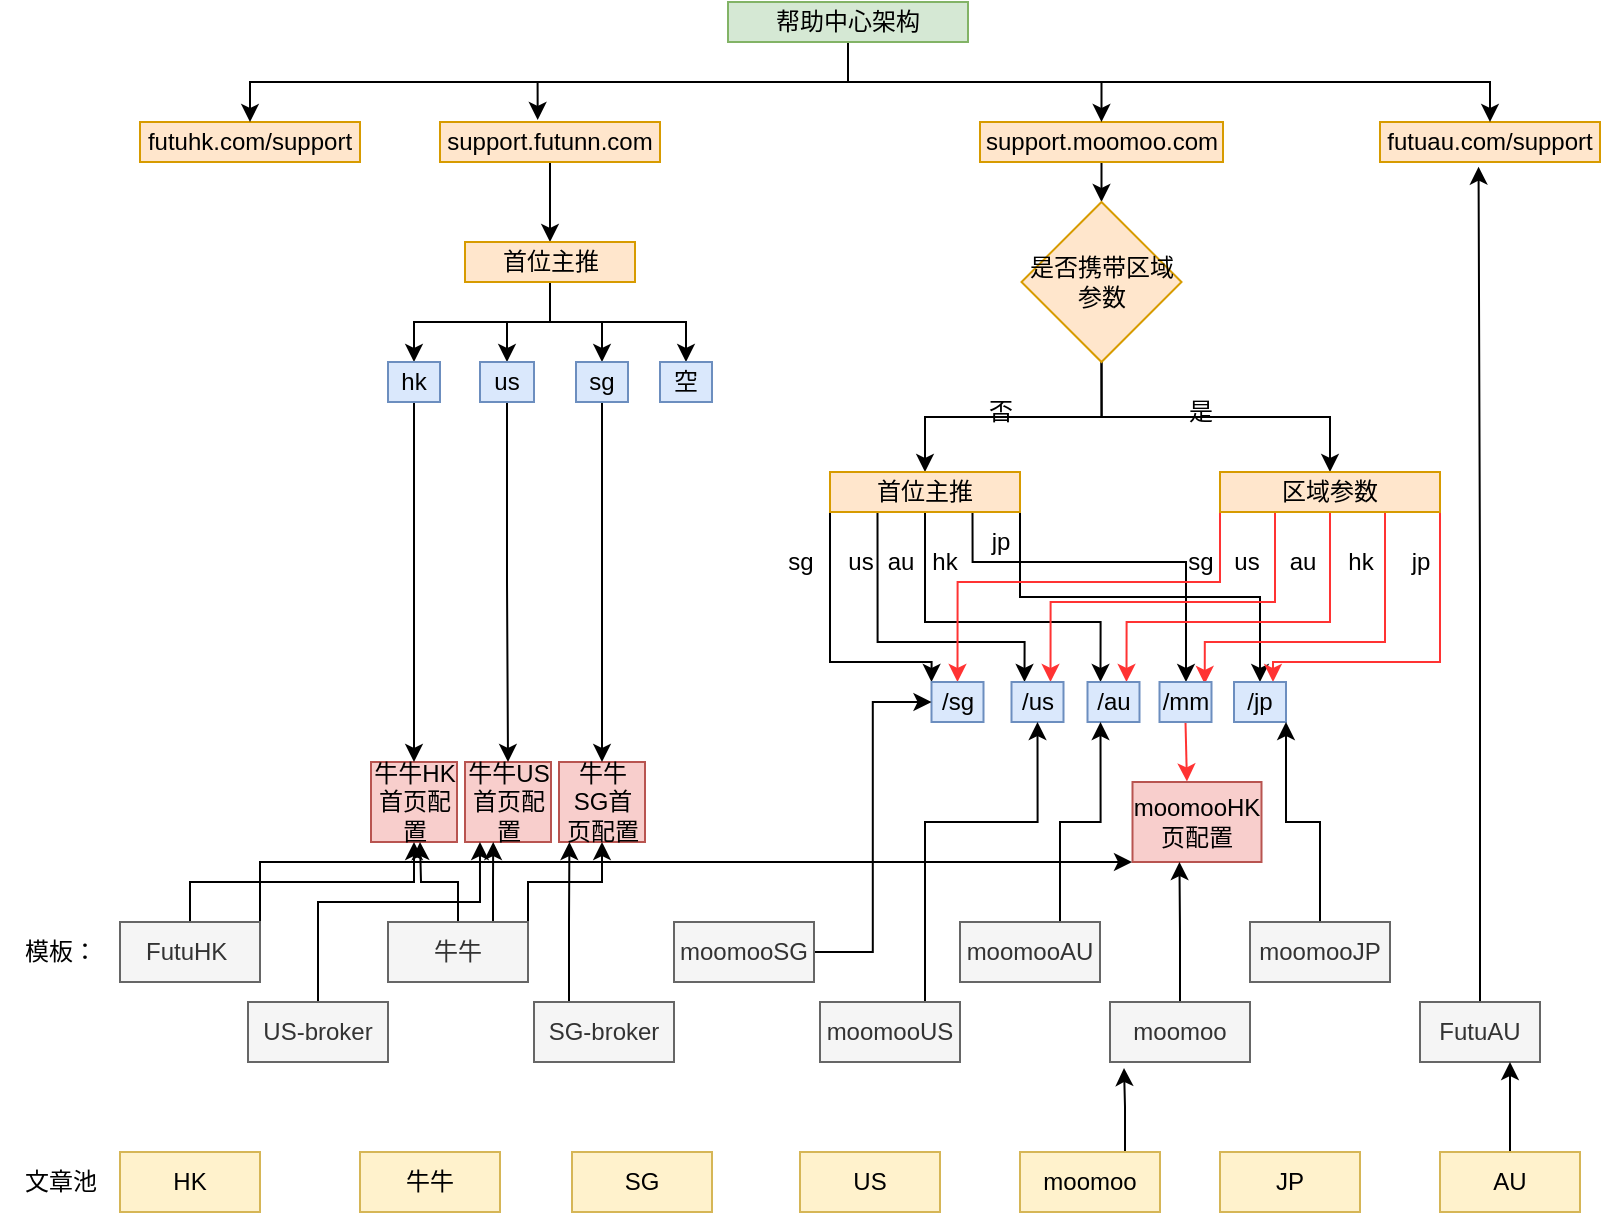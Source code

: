 <mxfile version="20.3.2" type="github">
  <diagram id="y-GwCPaITbIZHPMvpnQi" name="第 1 页">
    <mxGraphModel dx="1692" dy="456" grid="1" gridSize="10" guides="1" tooltips="1" connect="1" arrows="1" fold="1" page="1" pageScale="1" pageWidth="827" pageHeight="1169" math="0" shadow="0">
      <root>
        <mxCell id="0" />
        <mxCell id="1" parent="0" />
        <mxCell id="VE92HPekBiB7pLZRxwOt-1" value="futuhk.com/support" style="rounded=0;whiteSpace=wrap;html=1;fillColor=#ffe6cc;strokeColor=#d79b00;" parent="1" vertex="1">
          <mxGeometry x="60" y="80" width="110" height="20" as="geometry" />
        </mxCell>
        <mxCell id="VE92HPekBiB7pLZRxwOt-12" value="" style="edgeStyle=orthogonalEdgeStyle;rounded=0;orthogonalLoop=1;jettySize=auto;html=1;" parent="1" source="VE92HPekBiB7pLZRxwOt-2" target="VE92HPekBiB7pLZRxwOt-11" edge="1">
          <mxGeometry relative="1" as="geometry" />
        </mxCell>
        <mxCell id="VE92HPekBiB7pLZRxwOt-2" value="support.futunn.com" style="rounded=0;whiteSpace=wrap;html=1;fillColor=#ffe6cc;strokeColor=#d79b00;" parent="1" vertex="1">
          <mxGeometry x="210" y="80" width="110" height="20" as="geometry" />
        </mxCell>
        <mxCell id="VE92HPekBiB7pLZRxwOt-14" value="" style="edgeStyle=orthogonalEdgeStyle;rounded=0;orthogonalLoop=1;jettySize=auto;html=1;" parent="1" source="VE92HPekBiB7pLZRxwOt-3" target="VE92HPekBiB7pLZRxwOt-13" edge="1">
          <mxGeometry relative="1" as="geometry" />
        </mxCell>
        <mxCell id="VE92HPekBiB7pLZRxwOt-3" value="support.moomoo.com" style="rounded=0;whiteSpace=wrap;html=1;fillColor=#ffe6cc;strokeColor=#d79b00;" parent="1" vertex="1">
          <mxGeometry x="480" y="80" width="121.5" height="20" as="geometry" />
        </mxCell>
        <mxCell id="VE92HPekBiB7pLZRxwOt-4" value="futuau.com/support" style="rounded=0;whiteSpace=wrap;html=1;fillColor=#ffe6cc;strokeColor=#d79b00;" parent="1" vertex="1">
          <mxGeometry x="680" y="80" width="110" height="20" as="geometry" />
        </mxCell>
        <mxCell id="VE92HPekBiB7pLZRxwOt-7" style="edgeStyle=orthogonalEdgeStyle;rounded=0;orthogonalLoop=1;jettySize=auto;html=1;exitX=0.5;exitY=1;exitDx=0;exitDy=0;entryX=0.444;entryY=-0.05;entryDx=0;entryDy=0;entryPerimeter=0;" parent="1" source="VE92HPekBiB7pLZRxwOt-5" target="VE92HPekBiB7pLZRxwOt-2" edge="1">
          <mxGeometry relative="1" as="geometry" />
        </mxCell>
        <mxCell id="VE92HPekBiB7pLZRxwOt-8" style="edgeStyle=orthogonalEdgeStyle;rounded=0;orthogonalLoop=1;jettySize=auto;html=1;exitX=0.5;exitY=1;exitDx=0;exitDy=0;entryX=0.5;entryY=0;entryDx=0;entryDy=0;" parent="1" source="VE92HPekBiB7pLZRxwOt-5" target="VE92HPekBiB7pLZRxwOt-1" edge="1">
          <mxGeometry relative="1" as="geometry" />
        </mxCell>
        <mxCell id="VE92HPekBiB7pLZRxwOt-9" style="edgeStyle=orthogonalEdgeStyle;rounded=0;orthogonalLoop=1;jettySize=auto;html=1;exitX=0.5;exitY=1;exitDx=0;exitDy=0;" parent="1" source="VE92HPekBiB7pLZRxwOt-5" target="VE92HPekBiB7pLZRxwOt-3" edge="1">
          <mxGeometry relative="1" as="geometry" />
        </mxCell>
        <mxCell id="VE92HPekBiB7pLZRxwOt-10" style="edgeStyle=orthogonalEdgeStyle;rounded=0;orthogonalLoop=1;jettySize=auto;html=1;exitX=0.5;exitY=1;exitDx=0;exitDy=0;entryX=0.5;entryY=0;entryDx=0;entryDy=0;" parent="1" source="VE92HPekBiB7pLZRxwOt-5" target="VE92HPekBiB7pLZRxwOt-4" edge="1">
          <mxGeometry relative="1" as="geometry" />
        </mxCell>
        <mxCell id="VE92HPekBiB7pLZRxwOt-5" value="帮助中心架构" style="rounded=0;whiteSpace=wrap;html=1;fillColor=#d5e8d4;strokeColor=#82b366;" parent="1" vertex="1">
          <mxGeometry x="354" y="20" width="120" height="20" as="geometry" />
        </mxCell>
        <mxCell id="VE92HPekBiB7pLZRxwOt-73" style="edgeStyle=orthogonalEdgeStyle;rounded=0;orthogonalLoop=1;jettySize=auto;html=1;exitX=0.5;exitY=1;exitDx=0;exitDy=0;" parent="1" source="VE92HPekBiB7pLZRxwOt-11" target="VE92HPekBiB7pLZRxwOt-46" edge="1">
          <mxGeometry relative="1" as="geometry" />
        </mxCell>
        <mxCell id="VE92HPekBiB7pLZRxwOt-74" style="edgeStyle=orthogonalEdgeStyle;rounded=0;orthogonalLoop=1;jettySize=auto;html=1;exitX=0.5;exitY=1;exitDx=0;exitDy=0;entryX=0.5;entryY=0;entryDx=0;entryDy=0;" parent="1" source="VE92HPekBiB7pLZRxwOt-11" target="VE92HPekBiB7pLZRxwOt-47" edge="1">
          <mxGeometry relative="1" as="geometry" />
        </mxCell>
        <mxCell id="VE92HPekBiB7pLZRxwOt-75" style="edgeStyle=orthogonalEdgeStyle;rounded=0;orthogonalLoop=1;jettySize=auto;html=1;exitX=0.5;exitY=1;exitDx=0;exitDy=0;entryX=0.5;entryY=0;entryDx=0;entryDy=0;" parent="1" source="VE92HPekBiB7pLZRxwOt-11" target="VE92HPekBiB7pLZRxwOt-48" edge="1">
          <mxGeometry relative="1" as="geometry" />
        </mxCell>
        <mxCell id="VE92HPekBiB7pLZRxwOt-76" style="edgeStyle=orthogonalEdgeStyle;rounded=0;orthogonalLoop=1;jettySize=auto;html=1;exitX=0.5;exitY=1;exitDx=0;exitDy=0;entryX=0.5;entryY=0;entryDx=0;entryDy=0;" parent="1" source="VE92HPekBiB7pLZRxwOt-11" target="VE92HPekBiB7pLZRxwOt-49" edge="1">
          <mxGeometry relative="1" as="geometry" />
        </mxCell>
        <mxCell id="VE92HPekBiB7pLZRxwOt-11" value="首位主推" style="whiteSpace=wrap;html=1;fillColor=#ffe6cc;strokeColor=#d79b00;rounded=0;" parent="1" vertex="1">
          <mxGeometry x="222.5" y="140" width="85" height="20" as="geometry" />
        </mxCell>
        <mxCell id="VE92HPekBiB7pLZRxwOt-18" style="edgeStyle=orthogonalEdgeStyle;rounded=0;orthogonalLoop=1;jettySize=auto;html=1;exitX=0.5;exitY=1;exitDx=0;exitDy=0;entryX=0.5;entryY=0;entryDx=0;entryDy=0;" parent="1" source="VE92HPekBiB7pLZRxwOt-13" target="VE92HPekBiB7pLZRxwOt-15" edge="1">
          <mxGeometry relative="1" as="geometry" />
        </mxCell>
        <mxCell id="VE92HPekBiB7pLZRxwOt-19" style="edgeStyle=orthogonalEdgeStyle;rounded=0;orthogonalLoop=1;jettySize=auto;html=1;exitX=0.5;exitY=1;exitDx=0;exitDy=0;" parent="1" source="VE92HPekBiB7pLZRxwOt-13" target="VE92HPekBiB7pLZRxwOt-16" edge="1">
          <mxGeometry relative="1" as="geometry" />
        </mxCell>
        <mxCell id="VE92HPekBiB7pLZRxwOt-13" value="是否携带区域参数" style="rhombus;whiteSpace=wrap;html=1;fillColor=#ffe6cc;strokeColor=#d79b00;" parent="1" vertex="1">
          <mxGeometry x="500.75" y="120" width="80" height="80" as="geometry" />
        </mxCell>
        <mxCell id="VE92HPekBiB7pLZRxwOt-107" style="edgeStyle=orthogonalEdgeStyle;rounded=0;orthogonalLoop=1;jettySize=auto;html=1;exitX=0;exitY=1;exitDx=0;exitDy=0;entryX=0;entryY=0;entryDx=0;entryDy=0;" parent="1" source="VE92HPekBiB7pLZRxwOt-15" target="VE92HPekBiB7pLZRxwOt-28" edge="1">
          <mxGeometry relative="1" as="geometry">
            <Array as="points">
              <mxPoint x="405" y="350" />
              <mxPoint x="456" y="350" />
            </Array>
          </mxGeometry>
        </mxCell>
        <mxCell id="VE92HPekBiB7pLZRxwOt-113" style="edgeStyle=orthogonalEdgeStyle;rounded=0;orthogonalLoop=1;jettySize=auto;html=1;exitX=0.25;exitY=1;exitDx=0;exitDy=0;entryX=0.25;entryY=0;entryDx=0;entryDy=0;strokeColor=#000000;" parent="1" source="VE92HPekBiB7pLZRxwOt-15" target="VE92HPekBiB7pLZRxwOt-29" edge="1">
          <mxGeometry relative="1" as="geometry">
            <Array as="points">
              <mxPoint x="429" y="340" />
              <mxPoint x="502" y="340" />
            </Array>
          </mxGeometry>
        </mxCell>
        <mxCell id="VE92HPekBiB7pLZRxwOt-114" style="edgeStyle=orthogonalEdgeStyle;rounded=0;orthogonalLoop=1;jettySize=auto;html=1;exitX=0.5;exitY=1;exitDx=0;exitDy=0;entryX=0.25;entryY=0;entryDx=0;entryDy=0;strokeColor=#000000;" parent="1" source="VE92HPekBiB7pLZRxwOt-15" target="VE92HPekBiB7pLZRxwOt-30" edge="1">
          <mxGeometry relative="1" as="geometry">
            <Array as="points">
              <mxPoint x="453" y="330" />
              <mxPoint x="540" y="330" />
            </Array>
          </mxGeometry>
        </mxCell>
        <mxCell id="VE92HPekBiB7pLZRxwOt-115" style="edgeStyle=orthogonalEdgeStyle;rounded=0;orthogonalLoop=1;jettySize=auto;html=1;exitX=0.75;exitY=1;exitDx=0;exitDy=0;strokeColor=#000000;" parent="1" source="VE92HPekBiB7pLZRxwOt-15" target="VE92HPekBiB7pLZRxwOt-31" edge="1">
          <mxGeometry relative="1" as="geometry">
            <Array as="points">
              <mxPoint x="476" y="300" />
              <mxPoint x="583" y="300" />
            </Array>
          </mxGeometry>
        </mxCell>
        <mxCell id="VE92HPekBiB7pLZRxwOt-116" style="edgeStyle=orthogonalEdgeStyle;rounded=0;orthogonalLoop=1;jettySize=auto;html=1;exitX=1;exitY=1;exitDx=0;exitDy=0;strokeColor=#000000;" parent="1" source="VE92HPekBiB7pLZRxwOt-15" target="VE92HPekBiB7pLZRxwOt-32" edge="1">
          <mxGeometry relative="1" as="geometry" />
        </mxCell>
        <mxCell id="VE92HPekBiB7pLZRxwOt-15" value="首位主推" style="whiteSpace=wrap;html=1;fillColor=#ffe6cc;strokeColor=#d79b00;rounded=0;" parent="1" vertex="1">
          <mxGeometry x="405" y="255" width="95" height="20" as="geometry" />
        </mxCell>
        <mxCell id="VE92HPekBiB7pLZRxwOt-117" style="edgeStyle=orthogonalEdgeStyle;rounded=0;orthogonalLoop=1;jettySize=auto;html=1;exitX=0;exitY=1;exitDx=0;exitDy=0;entryX=0.5;entryY=0;entryDx=0;entryDy=0;strokeColor=#FF3333;" parent="1" source="VE92HPekBiB7pLZRxwOt-16" target="VE92HPekBiB7pLZRxwOt-28" edge="1">
          <mxGeometry relative="1" as="geometry">
            <Array as="points">
              <mxPoint x="600" y="310" />
              <mxPoint x="469" y="310" />
            </Array>
          </mxGeometry>
        </mxCell>
        <mxCell id="VE92HPekBiB7pLZRxwOt-119" style="edgeStyle=orthogonalEdgeStyle;rounded=0;orthogonalLoop=1;jettySize=auto;html=1;exitX=0.25;exitY=1;exitDx=0;exitDy=0;entryX=0.75;entryY=0;entryDx=0;entryDy=0;strokeColor=#FF3333;" parent="1" source="VE92HPekBiB7pLZRxwOt-16" target="VE92HPekBiB7pLZRxwOt-29" edge="1">
          <mxGeometry relative="1" as="geometry">
            <Array as="points">
              <mxPoint x="628" y="320" />
              <mxPoint x="515" y="320" />
            </Array>
          </mxGeometry>
        </mxCell>
        <mxCell id="VE92HPekBiB7pLZRxwOt-120" style="edgeStyle=orthogonalEdgeStyle;rounded=0;orthogonalLoop=1;jettySize=auto;html=1;exitX=0.5;exitY=1;exitDx=0;exitDy=0;entryX=0.75;entryY=0;entryDx=0;entryDy=0;strokeColor=#FF3333;" parent="1" source="VE92HPekBiB7pLZRxwOt-16" target="VE92HPekBiB7pLZRxwOt-30" edge="1">
          <mxGeometry relative="1" as="geometry">
            <Array as="points">
              <mxPoint x="655" y="330" />
              <mxPoint x="553" y="330" />
            </Array>
          </mxGeometry>
        </mxCell>
        <mxCell id="VE92HPekBiB7pLZRxwOt-121" style="edgeStyle=orthogonalEdgeStyle;rounded=0;orthogonalLoop=1;jettySize=auto;html=1;exitX=0.75;exitY=1;exitDx=0;exitDy=0;entryX=0.87;entryY=0.05;entryDx=0;entryDy=0;entryPerimeter=0;strokeColor=#FF3333;" parent="1" source="VE92HPekBiB7pLZRxwOt-16" target="VE92HPekBiB7pLZRxwOt-31" edge="1">
          <mxGeometry relative="1" as="geometry">
            <Array as="points">
              <mxPoint x="683" y="340" />
              <mxPoint x="592" y="340" />
            </Array>
          </mxGeometry>
        </mxCell>
        <mxCell id="VE92HPekBiB7pLZRxwOt-123" style="edgeStyle=orthogonalEdgeStyle;rounded=0;orthogonalLoop=1;jettySize=auto;html=1;exitX=1;exitY=1;exitDx=0;exitDy=0;entryX=0.75;entryY=0;entryDx=0;entryDy=0;strokeColor=#FF3333;" parent="1" source="VE92HPekBiB7pLZRxwOt-16" target="VE92HPekBiB7pLZRxwOt-32" edge="1">
          <mxGeometry relative="1" as="geometry">
            <Array as="points">
              <mxPoint x="710" y="350" />
              <mxPoint x="627" y="350" />
            </Array>
          </mxGeometry>
        </mxCell>
        <mxCell id="VE92HPekBiB7pLZRxwOt-16" value="区域参数" style="whiteSpace=wrap;html=1;fillColor=#ffe6cc;strokeColor=#d79b00;rounded=0;" parent="1" vertex="1">
          <mxGeometry x="600" y="255" width="110" height="20" as="geometry" />
        </mxCell>
        <mxCell id="VE92HPekBiB7pLZRxwOt-28" value="/sg" style="rounded=0;whiteSpace=wrap;html=1;fillColor=#dae8fc;strokeColor=#6c8ebf;" parent="1" vertex="1">
          <mxGeometry x="455.75" y="360" width="26" height="20" as="geometry" />
        </mxCell>
        <mxCell id="VE92HPekBiB7pLZRxwOt-29" value="/us" style="rounded=0;whiteSpace=wrap;html=1;fillColor=#dae8fc;strokeColor=#6c8ebf;" parent="1" vertex="1">
          <mxGeometry x="495.75" y="360" width="26" height="20" as="geometry" />
        </mxCell>
        <mxCell id="VE92HPekBiB7pLZRxwOt-30" value="/au" style="rounded=0;whiteSpace=wrap;html=1;fillColor=#dae8fc;strokeColor=#6c8ebf;" parent="1" vertex="1">
          <mxGeometry x="533.75" y="360" width="26" height="20" as="geometry" />
        </mxCell>
        <mxCell id="VE92HPekBiB7pLZRxwOt-127" style="edgeStyle=orthogonalEdgeStyle;rounded=0;orthogonalLoop=1;jettySize=auto;html=1;exitX=0.5;exitY=1;exitDx=0;exitDy=0;entryX=0.422;entryY=-0.007;entryDx=0;entryDy=0;entryPerimeter=0;strokeColor=#FF3333;" parent="1" source="VE92HPekBiB7pLZRxwOt-31" target="VE92HPekBiB7pLZRxwOt-41" edge="1">
          <mxGeometry relative="1" as="geometry" />
        </mxCell>
        <mxCell id="VE92HPekBiB7pLZRxwOt-31" value="/mm" style="rounded=0;whiteSpace=wrap;html=1;fillColor=#dae8fc;strokeColor=#6c8ebf;" parent="1" vertex="1">
          <mxGeometry x="569.75" y="360" width="26" height="20" as="geometry" />
        </mxCell>
        <mxCell id="VE92HPekBiB7pLZRxwOt-32" value="/jp" style="rounded=0;whiteSpace=wrap;html=1;fillColor=#dae8fc;strokeColor=#6c8ebf;" parent="1" vertex="1">
          <mxGeometry x="607" y="360" width="26" height="20" as="geometry" />
        </mxCell>
        <mxCell id="VE92HPekBiB7pLZRxwOt-38" value="牛牛HK首页配置" style="rounded=0;whiteSpace=wrap;html=1;fillColor=#f8cecc;strokeColor=#b85450;" parent="1" vertex="1">
          <mxGeometry x="175.5" y="400" width="43" height="40" as="geometry" />
        </mxCell>
        <mxCell id="VE92HPekBiB7pLZRxwOt-39" value="牛牛US首页配置" style="rounded=0;whiteSpace=wrap;html=1;fillColor=#f8cecc;strokeColor=#b85450;" parent="1" vertex="1">
          <mxGeometry x="222.5" y="400" width="43" height="40" as="geometry" />
        </mxCell>
        <mxCell id="VE92HPekBiB7pLZRxwOt-40" value="牛牛SG首页配置" style="rounded=0;whiteSpace=wrap;html=1;fillColor=#f8cecc;strokeColor=#b85450;" parent="1" vertex="1">
          <mxGeometry x="269.5" y="400" width="43" height="40" as="geometry" />
        </mxCell>
        <mxCell id="VE92HPekBiB7pLZRxwOt-41" value="moomooHK页配置" style="rounded=0;whiteSpace=wrap;html=1;fillColor=#f8cecc;strokeColor=#b85450;" parent="1" vertex="1">
          <mxGeometry x="556.25" y="410" width="64.5" height="40" as="geometry" />
        </mxCell>
        <mxCell id="VE92HPekBiB7pLZRxwOt-138" style="edgeStyle=orthogonalEdgeStyle;rounded=0;orthogonalLoop=1;jettySize=auto;html=1;exitX=0.5;exitY=0;exitDx=0;exitDy=0;entryX=0.5;entryY=1;entryDx=0;entryDy=0;strokeColor=#000000;" parent="1" source="VE92HPekBiB7pLZRxwOt-42" target="VE92HPekBiB7pLZRxwOt-38" edge="1">
          <mxGeometry relative="1" as="geometry" />
        </mxCell>
        <mxCell id="EvQ7YWi9N6gf9qi2319d-7" style="edgeStyle=orthogonalEdgeStyle;rounded=0;orthogonalLoop=1;jettySize=auto;html=1;exitX=1;exitY=0;exitDx=0;exitDy=0;" edge="1" parent="1" source="VE92HPekBiB7pLZRxwOt-42">
          <mxGeometry relative="1" as="geometry">
            <mxPoint x="556" y="450" as="targetPoint" />
            <Array as="points">
              <mxPoint x="120" y="450" />
              <mxPoint x="556" y="450" />
            </Array>
          </mxGeometry>
        </mxCell>
        <mxCell id="VE92HPekBiB7pLZRxwOt-42" value="FutuHK&amp;nbsp;" style="rounded=0;whiteSpace=wrap;html=1;fillColor=#f5f5f5;fontColor=#333333;strokeColor=#666666;" parent="1" vertex="1">
          <mxGeometry x="50" y="480" width="70" height="30" as="geometry" />
        </mxCell>
        <mxCell id="VE92HPekBiB7pLZRxwOt-45" value="模板：" style="text;html=1;align=center;verticalAlign=middle;resizable=0;points=[];autosize=1;strokeColor=none;fillColor=none;" parent="1" vertex="1">
          <mxGeometry x="-10" y="480" width="60" height="30" as="geometry" />
        </mxCell>
        <mxCell id="VE92HPekBiB7pLZRxwOt-77" style="edgeStyle=orthogonalEdgeStyle;rounded=0;orthogonalLoop=1;jettySize=auto;html=1;exitX=0.5;exitY=1;exitDx=0;exitDy=0;entryX=0.5;entryY=0;entryDx=0;entryDy=0;" parent="1" source="VE92HPekBiB7pLZRxwOt-46" target="VE92HPekBiB7pLZRxwOt-38" edge="1">
          <mxGeometry relative="1" as="geometry" />
        </mxCell>
        <mxCell id="VE92HPekBiB7pLZRxwOt-46" value="hk" style="rounded=0;whiteSpace=wrap;html=1;fillColor=#dae8fc;strokeColor=#6c8ebf;" parent="1" vertex="1">
          <mxGeometry x="184" y="200" width="26" height="20" as="geometry" />
        </mxCell>
        <mxCell id="VE92HPekBiB7pLZRxwOt-78" style="edgeStyle=orthogonalEdgeStyle;rounded=0;orthogonalLoop=1;jettySize=auto;html=1;exitX=0.5;exitY=1;exitDx=0;exitDy=0;entryX=0.5;entryY=0;entryDx=0;entryDy=0;" parent="1" source="VE92HPekBiB7pLZRxwOt-47" target="VE92HPekBiB7pLZRxwOt-39" edge="1">
          <mxGeometry relative="1" as="geometry" />
        </mxCell>
        <mxCell id="VE92HPekBiB7pLZRxwOt-47" value="us" style="rounded=0;whiteSpace=wrap;html=1;fillColor=#dae8fc;strokeColor=#6c8ebf;" parent="1" vertex="1">
          <mxGeometry x="230" y="200" width="27" height="20" as="geometry" />
        </mxCell>
        <mxCell id="VE92HPekBiB7pLZRxwOt-79" style="edgeStyle=orthogonalEdgeStyle;rounded=0;orthogonalLoop=1;jettySize=auto;html=1;exitX=0.5;exitY=1;exitDx=0;exitDy=0;entryX=0.5;entryY=0;entryDx=0;entryDy=0;" parent="1" source="VE92HPekBiB7pLZRxwOt-48" target="VE92HPekBiB7pLZRxwOt-40" edge="1">
          <mxGeometry relative="1" as="geometry" />
        </mxCell>
        <mxCell id="VE92HPekBiB7pLZRxwOt-48" value="sg" style="rounded=0;whiteSpace=wrap;html=1;fillColor=#dae8fc;strokeColor=#6c8ebf;" parent="1" vertex="1">
          <mxGeometry x="278" y="200" width="26" height="20" as="geometry" />
        </mxCell>
        <mxCell id="VE92HPekBiB7pLZRxwOt-49" value="空" style="rounded=0;whiteSpace=wrap;html=1;fillColor=#dae8fc;strokeColor=#6c8ebf;" parent="1" vertex="1">
          <mxGeometry x="320" y="200" width="26" height="20" as="geometry" />
        </mxCell>
        <mxCell id="VE92HPekBiB7pLZRxwOt-50" value="是" style="text;html=1;align=center;verticalAlign=middle;resizable=0;points=[];autosize=1;strokeColor=none;fillColor=none;" parent="1" vertex="1">
          <mxGeometry x="570" y="210" width="40" height="30" as="geometry" />
        </mxCell>
        <mxCell id="VE92HPekBiB7pLZRxwOt-51" value="否" style="text;html=1;align=center;verticalAlign=middle;resizable=0;points=[];autosize=1;strokeColor=none;fillColor=none;" parent="1" vertex="1">
          <mxGeometry x="470" y="210" width="40" height="30" as="geometry" />
        </mxCell>
        <mxCell id="EvQ7YWi9N6gf9qi2319d-4" style="edgeStyle=orthogonalEdgeStyle;rounded=0;orthogonalLoop=1;jettySize=auto;html=1;exitX=0.5;exitY=0;exitDx=0;exitDy=0;entryX=0.174;entryY=1;entryDx=0;entryDy=0;entryPerimeter=0;" edge="1" parent="1" source="VE92HPekBiB7pLZRxwOt-52" target="VE92HPekBiB7pLZRxwOt-39">
          <mxGeometry relative="1" as="geometry">
            <Array as="points">
              <mxPoint x="149" y="470" />
              <mxPoint x="230" y="470" />
            </Array>
          </mxGeometry>
        </mxCell>
        <mxCell id="VE92HPekBiB7pLZRxwOt-52" value="US-broker" style="rounded=0;whiteSpace=wrap;html=1;fillColor=#f5f5f5;fontColor=#333333;strokeColor=#666666;" parent="1" vertex="1">
          <mxGeometry x="114" y="520" width="70" height="30" as="geometry" />
        </mxCell>
        <mxCell id="VE92HPekBiB7pLZRxwOt-139" style="edgeStyle=orthogonalEdgeStyle;rounded=0;orthogonalLoop=1;jettySize=auto;html=1;exitX=0.5;exitY=0;exitDx=0;exitDy=0;strokeColor=#000000;" parent="1" source="VE92HPekBiB7pLZRxwOt-53" edge="1">
          <mxGeometry relative="1" as="geometry">
            <mxPoint x="200" y="440" as="targetPoint" />
          </mxGeometry>
        </mxCell>
        <mxCell id="VE92HPekBiB7pLZRxwOt-141" style="edgeStyle=orthogonalEdgeStyle;rounded=0;orthogonalLoop=1;jettySize=auto;html=1;exitX=1;exitY=0;exitDx=0;exitDy=0;entryX=0.5;entryY=1;entryDx=0;entryDy=0;strokeColor=#000000;" parent="1" source="VE92HPekBiB7pLZRxwOt-53" target="VE92HPekBiB7pLZRxwOt-40" edge="1">
          <mxGeometry relative="1" as="geometry" />
        </mxCell>
        <mxCell id="EvQ7YWi9N6gf9qi2319d-1" style="edgeStyle=orthogonalEdgeStyle;rounded=0;orthogonalLoop=1;jettySize=auto;html=1;exitX=0.75;exitY=0;exitDx=0;exitDy=0;entryX=0.328;entryY=1;entryDx=0;entryDy=0;entryPerimeter=0;" edge="1" parent="1" source="VE92HPekBiB7pLZRxwOt-53" target="VE92HPekBiB7pLZRxwOt-39">
          <mxGeometry relative="1" as="geometry" />
        </mxCell>
        <mxCell id="VE92HPekBiB7pLZRxwOt-53" value="牛牛" style="rounded=0;whiteSpace=wrap;html=1;fillColor=#f5f5f5;fontColor=#333333;strokeColor=#666666;" parent="1" vertex="1">
          <mxGeometry x="184" y="480" width="70" height="30" as="geometry" />
        </mxCell>
        <mxCell id="EvQ7YWi9N6gf9qi2319d-8" style="edgeStyle=orthogonalEdgeStyle;rounded=0;orthogonalLoop=1;jettySize=auto;html=1;entryX=0;entryY=0.5;entryDx=0;entryDy=0;" edge="1" parent="1" source="VE92HPekBiB7pLZRxwOt-54" target="VE92HPekBiB7pLZRxwOt-28">
          <mxGeometry relative="1" as="geometry" />
        </mxCell>
        <mxCell id="VE92HPekBiB7pLZRxwOt-54" value="moomooSG" style="rounded=0;whiteSpace=wrap;html=1;fillColor=#f5f5f5;fontColor=#333333;strokeColor=#666666;" parent="1" vertex="1">
          <mxGeometry x="327" y="480" width="70" height="30" as="geometry" />
        </mxCell>
        <mxCell id="EvQ7YWi9N6gf9qi2319d-3" style="edgeStyle=orthogonalEdgeStyle;rounded=0;orthogonalLoop=1;jettySize=auto;html=1;exitX=0.25;exitY=0;exitDx=0;exitDy=0;entryX=0.121;entryY=1;entryDx=0;entryDy=0;entryPerimeter=0;" edge="1" parent="1" source="VE92HPekBiB7pLZRxwOt-55" target="VE92HPekBiB7pLZRxwOt-40">
          <mxGeometry relative="1" as="geometry" />
        </mxCell>
        <mxCell id="VE92HPekBiB7pLZRxwOt-55" value="SG-broker" style="rounded=0;whiteSpace=wrap;html=1;fillColor=#f5f5f5;fontColor=#333333;strokeColor=#666666;" parent="1" vertex="1">
          <mxGeometry x="257" y="520" width="70" height="30" as="geometry" />
        </mxCell>
        <mxCell id="EvQ7YWi9N6gf9qi2319d-9" style="edgeStyle=orthogonalEdgeStyle;rounded=0;orthogonalLoop=1;jettySize=auto;html=1;exitX=0.75;exitY=0;exitDx=0;exitDy=0;entryX=0.5;entryY=1;entryDx=0;entryDy=0;" edge="1" parent="1" source="VE92HPekBiB7pLZRxwOt-56" target="VE92HPekBiB7pLZRxwOt-29">
          <mxGeometry relative="1" as="geometry">
            <Array as="points">
              <mxPoint x="453" y="430" />
              <mxPoint x="509" y="430" />
            </Array>
          </mxGeometry>
        </mxCell>
        <mxCell id="VE92HPekBiB7pLZRxwOt-56" value="moomooUS" style="rounded=0;whiteSpace=wrap;html=1;fillColor=#f5f5f5;fontColor=#333333;strokeColor=#666666;" parent="1" vertex="1">
          <mxGeometry x="400" y="520" width="70" height="30" as="geometry" />
        </mxCell>
        <mxCell id="EvQ7YWi9N6gf9qi2319d-10" style="edgeStyle=orthogonalEdgeStyle;rounded=0;orthogonalLoop=1;jettySize=auto;html=1;exitX=0.5;exitY=0;exitDx=0;exitDy=0;entryX=0.25;entryY=1;entryDx=0;entryDy=0;" edge="1" parent="1" source="VE92HPekBiB7pLZRxwOt-57" target="VE92HPekBiB7pLZRxwOt-30">
          <mxGeometry relative="1" as="geometry">
            <Array as="points">
              <mxPoint x="520" y="480" />
              <mxPoint x="520" y="430" />
              <mxPoint x="540" y="430" />
            </Array>
          </mxGeometry>
        </mxCell>
        <mxCell id="VE92HPekBiB7pLZRxwOt-57" value="moomooAU" style="rounded=0;whiteSpace=wrap;html=1;fillColor=#f5f5f5;fontColor=#333333;strokeColor=#666666;" parent="1" vertex="1">
          <mxGeometry x="470" y="480" width="70" height="30" as="geometry" />
        </mxCell>
        <mxCell id="EvQ7YWi9N6gf9qi2319d-6" style="edgeStyle=orthogonalEdgeStyle;rounded=0;orthogonalLoop=1;jettySize=auto;html=1;exitX=0.5;exitY=0;exitDx=0;exitDy=0;entryX=0.364;entryY=1;entryDx=0;entryDy=0;entryPerimeter=0;" edge="1" parent="1" source="VE92HPekBiB7pLZRxwOt-58" target="VE92HPekBiB7pLZRxwOt-41">
          <mxGeometry relative="1" as="geometry" />
        </mxCell>
        <mxCell id="VE92HPekBiB7pLZRxwOt-58" value="moomoo" style="rounded=0;whiteSpace=wrap;html=1;fillColor=#f5f5f5;fontColor=#333333;strokeColor=#666666;" parent="1" vertex="1">
          <mxGeometry x="545" y="520" width="70" height="30" as="geometry" />
        </mxCell>
        <mxCell id="EvQ7YWi9N6gf9qi2319d-5" style="edgeStyle=orthogonalEdgeStyle;rounded=0;orthogonalLoop=1;jettySize=auto;html=1;exitX=0.5;exitY=0;exitDx=0;exitDy=0;entryX=1;entryY=1;entryDx=0;entryDy=0;" edge="1" parent="1" source="VE92HPekBiB7pLZRxwOt-61" target="VE92HPekBiB7pLZRxwOt-32">
          <mxGeometry relative="1" as="geometry" />
        </mxCell>
        <mxCell id="VE92HPekBiB7pLZRxwOt-61" value="moomooJP" style="rounded=0;whiteSpace=wrap;html=1;fillColor=#f5f5f5;fontColor=#333333;strokeColor=#666666;" parent="1" vertex="1">
          <mxGeometry x="615" y="480" width="70" height="30" as="geometry" />
        </mxCell>
        <mxCell id="EvQ7YWi9N6gf9qi2319d-11" style="edgeStyle=orthogonalEdgeStyle;rounded=0;orthogonalLoop=1;jettySize=auto;html=1;entryX=0.448;entryY=1.117;entryDx=0;entryDy=0;entryPerimeter=0;" edge="1" parent="1" source="VE92HPekBiB7pLZRxwOt-62" target="VE92HPekBiB7pLZRxwOt-4">
          <mxGeometry relative="1" as="geometry" />
        </mxCell>
        <mxCell id="VE92HPekBiB7pLZRxwOt-62" value="FutuAU" style="rounded=0;whiteSpace=wrap;html=1;fillColor=#f5f5f5;fontColor=#333333;strokeColor=#666666;" parent="1" vertex="1">
          <mxGeometry x="700" y="520" width="60" height="30" as="geometry" />
        </mxCell>
        <mxCell id="VE92HPekBiB7pLZRxwOt-63" value="文章池" style="text;html=1;align=center;verticalAlign=middle;resizable=0;points=[];autosize=1;strokeColor=none;fillColor=none;" parent="1" vertex="1">
          <mxGeometry x="-10" y="595" width="60" height="30" as="geometry" />
        </mxCell>
        <mxCell id="VE92HPekBiB7pLZRxwOt-66" value="HK" style="rounded=0;whiteSpace=wrap;html=1;fillColor=#fff2cc;strokeColor=#d6b656;" parent="1" vertex="1">
          <mxGeometry x="50" y="595" width="70" height="30" as="geometry" />
        </mxCell>
        <mxCell id="VE92HPekBiB7pLZRxwOt-67" value="牛牛" style="rounded=0;whiteSpace=wrap;html=1;fillColor=#fff2cc;strokeColor=#d6b656;" parent="1" vertex="1">
          <mxGeometry x="170" y="595" width="70" height="30" as="geometry" />
        </mxCell>
        <mxCell id="VE92HPekBiB7pLZRxwOt-68" value="SG" style="rounded=0;whiteSpace=wrap;html=1;fillColor=#fff2cc;strokeColor=#d6b656;" parent="1" vertex="1">
          <mxGeometry x="276" y="595" width="70" height="30" as="geometry" />
        </mxCell>
        <mxCell id="VE92HPekBiB7pLZRxwOt-69" value="US" style="rounded=0;whiteSpace=wrap;html=1;fillColor=#fff2cc;strokeColor=#d6b656;" parent="1" vertex="1">
          <mxGeometry x="390" y="595" width="70" height="30" as="geometry" />
        </mxCell>
        <mxCell id="EvQ7YWi9N6gf9qi2319d-15" style="edgeStyle=orthogonalEdgeStyle;rounded=0;orthogonalLoop=1;jettySize=auto;html=1;exitX=0.75;exitY=0;exitDx=0;exitDy=0;entryX=0.1;entryY=1.1;entryDx=0;entryDy=0;entryPerimeter=0;" edge="1" parent="1" source="VE92HPekBiB7pLZRxwOt-70" target="VE92HPekBiB7pLZRxwOt-58">
          <mxGeometry relative="1" as="geometry" />
        </mxCell>
        <mxCell id="VE92HPekBiB7pLZRxwOt-70" value="moomoo" style="rounded=0;whiteSpace=wrap;html=1;fillColor=#fff2cc;strokeColor=#d6b656;" parent="1" vertex="1">
          <mxGeometry x="500" y="595" width="70" height="30" as="geometry" />
        </mxCell>
        <mxCell id="VE92HPekBiB7pLZRxwOt-71" value="JP" style="rounded=0;whiteSpace=wrap;html=1;fillColor=#fff2cc;strokeColor=#d6b656;" parent="1" vertex="1">
          <mxGeometry x="600" y="595" width="70" height="30" as="geometry" />
        </mxCell>
        <mxCell id="EvQ7YWi9N6gf9qi2319d-12" style="edgeStyle=orthogonalEdgeStyle;rounded=0;orthogonalLoop=1;jettySize=auto;html=1;entryX=0.75;entryY=1;entryDx=0;entryDy=0;" edge="1" parent="1" source="VE92HPekBiB7pLZRxwOt-72" target="VE92HPekBiB7pLZRxwOt-62">
          <mxGeometry relative="1" as="geometry" />
        </mxCell>
        <mxCell id="VE92HPekBiB7pLZRxwOt-72" value="AU" style="rounded=0;whiteSpace=wrap;html=1;fillColor=#fff2cc;strokeColor=#d6b656;" parent="1" vertex="1">
          <mxGeometry x="710" y="595" width="70" height="30" as="geometry" />
        </mxCell>
        <mxCell id="VE92HPekBiB7pLZRxwOt-90" value="sg" style="text;html=1;align=center;verticalAlign=middle;resizable=0;points=[];autosize=1;strokeColor=none;fillColor=none;" parent="1" vertex="1">
          <mxGeometry x="370" y="285" width="40" height="30" as="geometry" />
        </mxCell>
        <mxCell id="VE92HPekBiB7pLZRxwOt-91" value="us" style="text;html=1;align=center;verticalAlign=middle;resizable=0;points=[];autosize=1;strokeColor=none;fillColor=none;" parent="1" vertex="1">
          <mxGeometry x="400" y="285" width="40" height="30" as="geometry" />
        </mxCell>
        <mxCell id="VE92HPekBiB7pLZRxwOt-92" value="au" style="text;html=1;align=center;verticalAlign=middle;resizable=0;points=[];autosize=1;strokeColor=none;fillColor=none;" parent="1" vertex="1">
          <mxGeometry x="420" y="285" width="40" height="30" as="geometry" />
        </mxCell>
        <mxCell id="VE92HPekBiB7pLZRxwOt-93" value="hk" style="text;html=1;align=center;verticalAlign=middle;resizable=0;points=[];autosize=1;strokeColor=none;fillColor=none;" parent="1" vertex="1">
          <mxGeometry x="441.75" y="285" width="40" height="30" as="geometry" />
        </mxCell>
        <mxCell id="VE92HPekBiB7pLZRxwOt-94" value="jp" style="text;html=1;align=center;verticalAlign=middle;resizable=0;points=[];autosize=1;strokeColor=none;fillColor=none;" parent="1" vertex="1">
          <mxGeometry x="475" y="275" width="30" height="30" as="geometry" />
        </mxCell>
        <mxCell id="VE92HPekBiB7pLZRxwOt-102" value="au" style="text;html=1;align=center;verticalAlign=middle;resizable=0;points=[];autosize=1;strokeColor=none;fillColor=none;" parent="1" vertex="1">
          <mxGeometry x="620.75" y="285" width="40" height="30" as="geometry" />
        </mxCell>
        <mxCell id="VE92HPekBiB7pLZRxwOt-103" value="sg" style="text;html=1;align=center;verticalAlign=middle;resizable=0;points=[];autosize=1;strokeColor=none;fillColor=none;" parent="1" vertex="1">
          <mxGeometry x="570" y="285" width="40" height="30" as="geometry" />
        </mxCell>
        <mxCell id="VE92HPekBiB7pLZRxwOt-104" value="us" style="text;html=1;align=center;verticalAlign=middle;resizable=0;points=[];autosize=1;strokeColor=none;fillColor=none;" parent="1" vertex="1">
          <mxGeometry x="593" y="285" width="40" height="30" as="geometry" />
        </mxCell>
        <mxCell id="VE92HPekBiB7pLZRxwOt-105" value="hk" style="text;html=1;align=center;verticalAlign=middle;resizable=0;points=[];autosize=1;strokeColor=none;fillColor=none;" parent="1" vertex="1">
          <mxGeometry x="650" y="285" width="40" height="30" as="geometry" />
        </mxCell>
        <mxCell id="VE92HPekBiB7pLZRxwOt-106" value="jp" style="text;html=1;align=center;verticalAlign=middle;resizable=0;points=[];autosize=1;strokeColor=none;fillColor=none;" parent="1" vertex="1">
          <mxGeometry x="685" y="285" width="30" height="30" as="geometry" />
        </mxCell>
      </root>
    </mxGraphModel>
  </diagram>
</mxfile>
